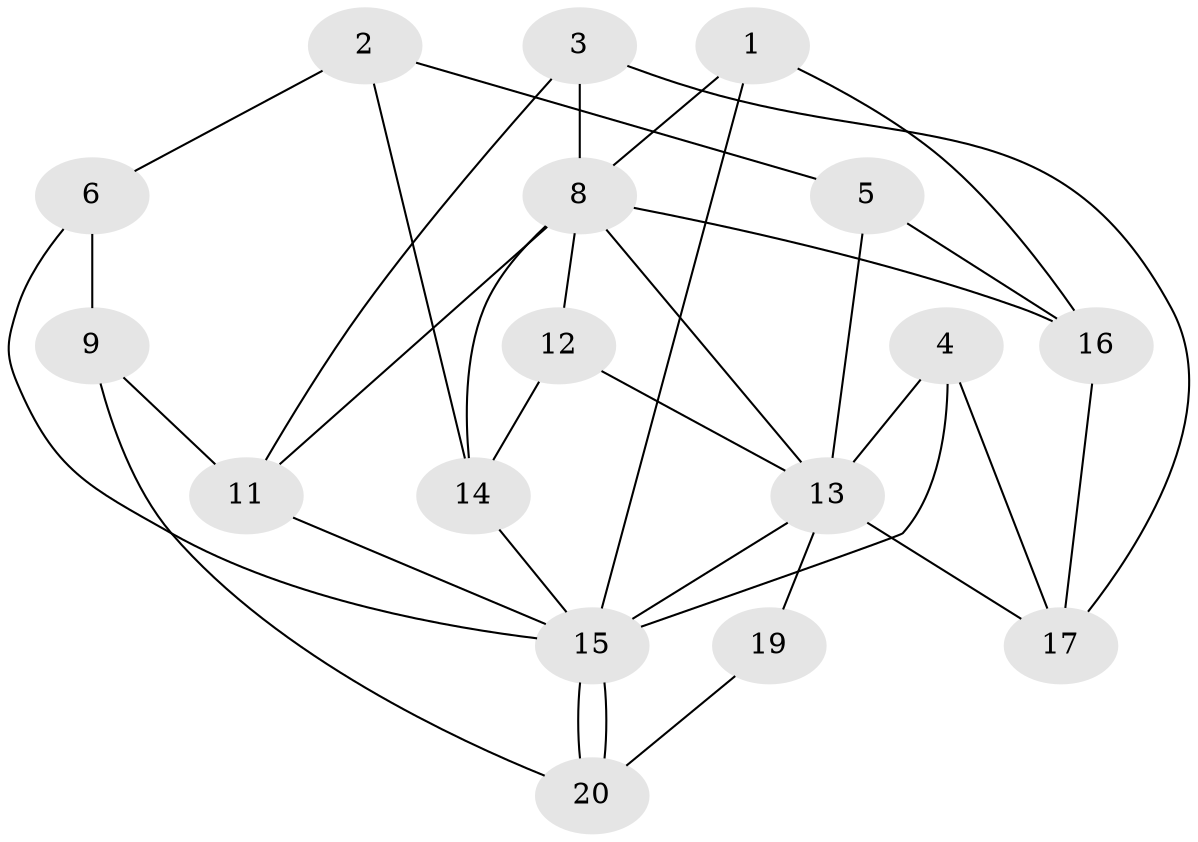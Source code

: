// Generated by graph-tools (version 1.1) at 2025/46/02/15/25 05:46:28]
// undirected, 17 vertices, 34 edges
graph export_dot {
graph [start="1"]
  node [color=gray90,style=filled];
  1;
  2 [super="+18"];
  3;
  4;
  5 [super="+18"];
  6;
  8;
  9 [super="+7"];
  11;
  12;
  13 [super="+7"];
  14 [super="+10"];
  15;
  16;
  17;
  19 [super="+10"];
  20;
  1 -- 8;
  1 -- 16;
  1 -- 15;
  2 -- 14;
  2 -- 5;
  2 -- 6;
  3 -- 8;
  3 -- 17;
  3 -- 11;
  4 -- 13;
  4 -- 15;
  4 -- 17;
  5 -- 13;
  5 -- 16;
  6 -- 15;
  6 -- 9;
  8 -- 11;
  8 -- 14;
  8 -- 12;
  8 -- 13;
  8 -- 16;
  9 -- 11;
  9 -- 20;
  11 -- 15;
  12 -- 13;
  12 -- 14;
  13 -- 15;
  13 -- 17;
  13 -- 19;
  14 -- 15;
  15 -- 20;
  15 -- 20;
  16 -- 17;
  19 -- 20;
}
